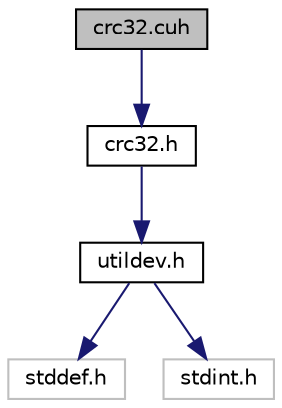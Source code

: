 digraph "crc32.cuh"
{
 // LATEX_PDF_SIZE
  bgcolor="transparent";
  edge [fontname="Helvetica",fontsize="10",labelfontname="Helvetica",labelfontsize="10"];
  node [fontname="Helvetica",fontsize="10",shape=record];
  Node1 [label="crc32.cuh",height=0.2,width=0.4,color="black", fillcolor="grey75", style="filled", fontcolor="black",tooltip="CRC32 CUDA hash function support."];
  Node1 -> Node2 [color="midnightblue",fontsize="10",style="solid",fontname="Helvetica"];
  Node2 [label="crc32.h",height=0.2,width=0.4,color="black",URL="$crc32_8h.html",tooltip="CRC32 hash function support."];
  Node2 -> Node3 [color="midnightblue",fontsize="10",style="solid",fontname="Helvetica"];
  Node3 [label="utildev.h",height=0.2,width=0.4,color="black",URL="$utildev_8h.html",tooltip="Device utilities and includes support."];
  Node3 -> Node4 [color="midnightblue",fontsize="10",style="solid",fontname="Helvetica"];
  Node4 [label="stddef.h",height=0.2,width=0.4,color="grey75",tooltip=" "];
  Node3 -> Node5 [color="midnightblue",fontsize="10",style="solid",fontname="Helvetica"];
  Node5 [label="stdint.h",height=0.2,width=0.4,color="grey75",tooltip=" "];
}
